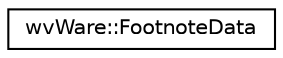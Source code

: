 digraph "类继承关系图"
{
  edge [fontname="Helvetica",fontsize="10",labelfontname="Helvetica",labelfontsize="10"];
  node [fontname="Helvetica",fontsize="10",shape=record];
  rankdir="LR";
  Node0 [label="wvWare::FootnoteData",height=0.2,width=0.4,color="black", fillcolor="white", style="filled",URL="$structwv_ware_1_1_footnote_data.html"];
}
